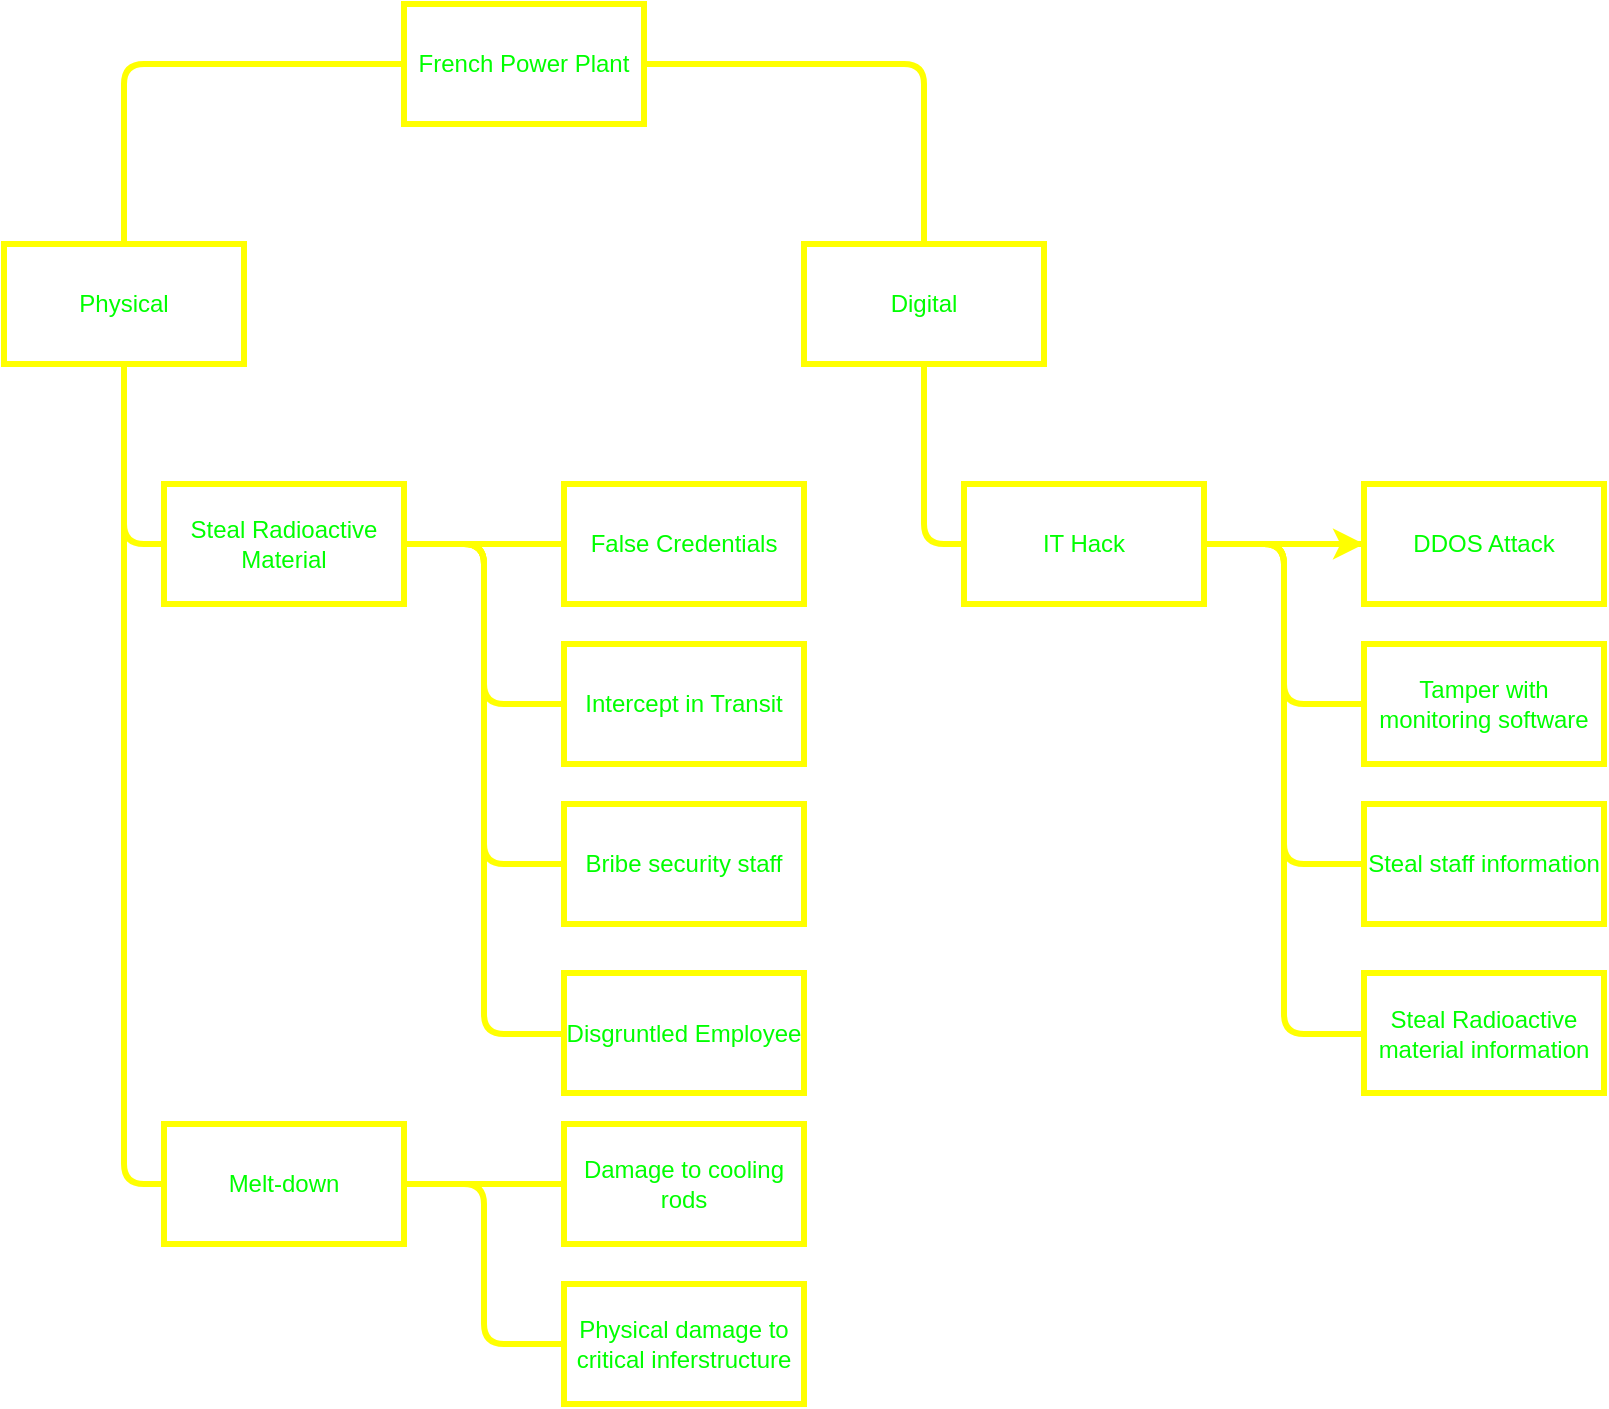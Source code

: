 <mxfile version="24.7.10">
  <diagram name="Page-1" id="K3Sokg0LMrF3r1ldrdL8">
    <mxGraphModel dx="1434" dy="772" grid="1" gridSize="10" guides="1" tooltips="1" connect="1" arrows="1" fold="1" page="1" pageScale="1" pageWidth="827" pageHeight="1169" math="0" shadow="0">
      <root>
        <mxCell id="0" />
        <mxCell id="1" parent="0" />
        <mxCell id="11R6kJDu9oam1e1UtQUR-36" value="" style="edgeStyle=orthogonalEdgeStyle;rounded=1;orthogonalLoop=1;jettySize=auto;html=1;endArrow=none;endFill=0;curved=0;strokeColor=#ffff00;fontColor=#00FF00;fillColor=#fff2cc;strokeWidth=3;" parent="1" source="11R6kJDu9oam1e1UtQUR-34" target="11R6kJDu9oam1e1UtQUR-35" edge="1">
          <mxGeometry relative="1" as="geometry" />
        </mxCell>
        <mxCell id="11R6kJDu9oam1e1UtQUR-38" value="" style="edgeStyle=orthogonalEdgeStyle;rounded=1;orthogonalLoop=1;jettySize=auto;html=1;endArrow=none;endFill=0;curved=0;strokeColor=#ffff00;fontColor=#00FF00;fillColor=#fff2cc;strokeWidth=3;" parent="1" source="11R6kJDu9oam1e1UtQUR-34" target="11R6kJDu9oam1e1UtQUR-37" edge="1">
          <mxGeometry relative="1" as="geometry" />
        </mxCell>
        <mxCell id="11R6kJDu9oam1e1UtQUR-34" value="French Power Plant" style="rounded=0;whiteSpace=wrap;html=1;fillColor=none;strokeColor=#ffff00;fontColor=#00FF00;strokeWidth=3;" parent="1" vertex="1">
          <mxGeometry x="320" y="40" width="120" height="60" as="geometry" />
        </mxCell>
        <mxCell id="11R6kJDu9oam1e1UtQUR-42" value="" style="edgeStyle=orthogonalEdgeStyle;rounded=1;orthogonalLoop=1;jettySize=auto;html=1;exitX=0.5;exitY=1;exitDx=0;exitDy=0;entryX=0;entryY=0.5;entryDx=0;entryDy=0;endArrow=none;endFill=0;curved=0;strokeColor=#ffff00;fontColor=#00FF00;fillColor=#fff2cc;strokeWidth=3;" parent="1" source="11R6kJDu9oam1e1UtQUR-35" target="11R6kJDu9oam1e1UtQUR-41" edge="1">
          <mxGeometry relative="1" as="geometry" />
        </mxCell>
        <mxCell id="11R6kJDu9oam1e1UtQUR-53" value="" style="edgeStyle=orthogonalEdgeStyle;rounded=1;orthogonalLoop=1;jettySize=auto;html=1;entryX=0;entryY=0.5;entryDx=0;entryDy=0;endArrow=none;endFill=0;curved=0;strokeColor=#ffff00;fontColor=#00FF00;fillColor=#fff2cc;strokeWidth=3;" parent="1" source="11R6kJDu9oam1e1UtQUR-35" target="11R6kJDu9oam1e1UtQUR-52" edge="1">
          <mxGeometry relative="1" as="geometry" />
        </mxCell>
        <mxCell id="11R6kJDu9oam1e1UtQUR-35" value="Physical" style="rounded=0;whiteSpace=wrap;html=1;fillColor=none;strokeColor=#ffff00;fontColor=#00FF00;strokeWidth=3;" parent="1" vertex="1">
          <mxGeometry x="120" y="160" width="120" height="60" as="geometry" />
        </mxCell>
        <mxCell id="11R6kJDu9oam1e1UtQUR-61" value="" style="edgeStyle=orthogonalEdgeStyle;rounded=1;orthogonalLoop=1;jettySize=auto;html=1;entryX=0;entryY=0.5;entryDx=0;entryDy=0;endArrow=none;endFill=0;curved=0;strokeColor=#ffff00;fontColor=#00FF00;fillColor=#fff2cc;strokeWidth=3;" parent="1" source="11R6kJDu9oam1e1UtQUR-37" target="11R6kJDu9oam1e1UtQUR-60" edge="1">
          <mxGeometry relative="1" as="geometry" />
        </mxCell>
        <mxCell id="11R6kJDu9oam1e1UtQUR-37" value="Digital" style="rounded=0;whiteSpace=wrap;html=1;fillColor=none;strokeColor=#ffff00;fontColor=#00FF00;strokeWidth=3;" parent="1" vertex="1">
          <mxGeometry x="520" y="160" width="120" height="60" as="geometry" />
        </mxCell>
        <mxCell id="11R6kJDu9oam1e1UtQUR-44" value="" style="edgeStyle=orthogonalEdgeStyle;rounded=1;orthogonalLoop=1;jettySize=auto;html=1;endArrow=none;endFill=0;curved=0;strokeColor=#ffff00;fontColor=#00FF00;fillColor=#fff2cc;strokeWidth=3;" parent="1" source="11R6kJDu9oam1e1UtQUR-41" target="11R6kJDu9oam1e1UtQUR-43" edge="1">
          <mxGeometry relative="1" as="geometry" />
        </mxCell>
        <mxCell id="11R6kJDu9oam1e1UtQUR-46" value="" style="edgeStyle=orthogonalEdgeStyle;rounded=1;orthogonalLoop=1;jettySize=auto;html=1;endArrow=none;endFill=0;curved=0;strokeColor=#ffff00;fontColor=#00FF00;fillColor=#fff2cc;strokeWidth=3;" parent="1" source="11R6kJDu9oam1e1UtQUR-41" target="11R6kJDu9oam1e1UtQUR-45" edge="1">
          <mxGeometry relative="1" as="geometry">
            <Array as="points">
              <mxPoint x="360" y="310" />
              <mxPoint x="360" y="390" />
            </Array>
          </mxGeometry>
        </mxCell>
        <mxCell id="11R6kJDu9oam1e1UtQUR-48" value="" style="edgeStyle=orthogonalEdgeStyle;rounded=1;orthogonalLoop=1;jettySize=auto;html=1;endArrow=none;endFill=0;curved=0;strokeColor=#ffff00;fontColor=#00FF00;fillColor=#fff2cc;strokeWidth=3;" parent="1" source="11R6kJDu9oam1e1UtQUR-41" target="11R6kJDu9oam1e1UtQUR-47" edge="1">
          <mxGeometry relative="1" as="geometry">
            <Array as="points">
              <mxPoint x="360" y="310" />
              <mxPoint x="360" y="470" />
            </Array>
          </mxGeometry>
        </mxCell>
        <mxCell id="11R6kJDu9oam1e1UtQUR-50" value="" style="edgeStyle=orthogonalEdgeStyle;rounded=1;orthogonalLoop=1;jettySize=auto;html=1;endArrow=none;endFill=0;curved=0;strokeColor=#ffff00;fontColor=#00FF00;fillColor=#fff2cc;strokeWidth=3;" parent="1" source="11R6kJDu9oam1e1UtQUR-41" target="11R6kJDu9oam1e1UtQUR-49" edge="1">
          <mxGeometry relative="1" as="geometry">
            <Array as="points">
              <mxPoint x="360" y="310" />
              <mxPoint x="360" y="555" />
            </Array>
          </mxGeometry>
        </mxCell>
        <mxCell id="11R6kJDu9oam1e1UtQUR-41" value="Steal Radioactive Material" style="rounded=0;whiteSpace=wrap;html=1;fillColor=none;strokeColor=#ffff00;fontColor=#00FF00;strokeWidth=3;" parent="1" vertex="1">
          <mxGeometry x="200" y="280" width="120" height="60" as="geometry" />
        </mxCell>
        <mxCell id="11R6kJDu9oam1e1UtQUR-43" value="False Credentials" style="rounded=0;whiteSpace=wrap;html=1;fillColor=none;strokeColor=#ffff00;fontColor=#00FF00;strokeWidth=3;" parent="1" vertex="1">
          <mxGeometry x="400" y="280" width="120" height="60" as="geometry" />
        </mxCell>
        <mxCell id="11R6kJDu9oam1e1UtQUR-45" value="Intercept in Transit" style="rounded=0;whiteSpace=wrap;html=1;fillColor=none;strokeColor=#ffff00;fontColor=#00FF00;strokeWidth=3;" parent="1" vertex="1">
          <mxGeometry x="400" y="360" width="120" height="60" as="geometry" />
        </mxCell>
        <mxCell id="11R6kJDu9oam1e1UtQUR-47" value="Bribe security staff" style="rounded=0;whiteSpace=wrap;html=1;fillColor=none;strokeColor=#ffff00;fontColor=#00FF00;strokeWidth=3;" parent="1" vertex="1">
          <mxGeometry x="400" y="440" width="120" height="60" as="geometry" />
        </mxCell>
        <mxCell id="11R6kJDu9oam1e1UtQUR-49" value="Disgruntled Employee" style="rounded=0;whiteSpace=wrap;html=1;fillColor=none;strokeColor=#ffff00;fontColor=#00FF00;strokeWidth=3;" parent="1" vertex="1">
          <mxGeometry x="400" y="524.5" width="120" height="60" as="geometry" />
        </mxCell>
        <mxCell id="11R6kJDu9oam1e1UtQUR-55" value="" style="edgeStyle=orthogonalEdgeStyle;rounded=1;orthogonalLoop=1;jettySize=auto;html=1;endArrow=none;endFill=0;curved=0;strokeColor=#ffff00;fontColor=#00FF00;fillColor=#fff2cc;strokeWidth=3;" parent="1" source="11R6kJDu9oam1e1UtQUR-52" target="11R6kJDu9oam1e1UtQUR-54" edge="1">
          <mxGeometry relative="1" as="geometry" />
        </mxCell>
        <mxCell id="11R6kJDu9oam1e1UtQUR-57" value="" style="edgeStyle=orthogonalEdgeStyle;rounded=1;orthogonalLoop=1;jettySize=auto;html=1;endArrow=none;endFill=0;curved=0;strokeColor=#ffff00;fontColor=#00FF00;fillColor=#fff2cc;strokeWidth=3;" parent="1" source="11R6kJDu9oam1e1UtQUR-52" target="11R6kJDu9oam1e1UtQUR-56" edge="1">
          <mxGeometry relative="1" as="geometry">
            <Array as="points">
              <mxPoint x="360" y="630" />
              <mxPoint x="360" y="710" />
            </Array>
          </mxGeometry>
        </mxCell>
        <mxCell id="11R6kJDu9oam1e1UtQUR-52" value="Melt-down" style="rounded=0;whiteSpace=wrap;html=1;fillColor=none;strokeColor=#ffff00;fontColor=#00FF00;strokeWidth=3;" parent="1" vertex="1">
          <mxGeometry x="200" y="600" width="120" height="60" as="geometry" />
        </mxCell>
        <mxCell id="11R6kJDu9oam1e1UtQUR-54" value="Damage to cooling rods" style="rounded=0;whiteSpace=wrap;html=1;fillColor=none;strokeColor=#ffff00;fontColor=#00FF00;strokeWidth=3;" parent="1" vertex="1">
          <mxGeometry x="400" y="600" width="120" height="60" as="geometry" />
        </mxCell>
        <mxCell id="11R6kJDu9oam1e1UtQUR-56" value="Physical damage to critical inferstructure" style="rounded=0;whiteSpace=wrap;html=1;fillColor=none;strokeColor=#ffff00;fontColor=#00FF00;strokeWidth=3;" parent="1" vertex="1">
          <mxGeometry x="400" y="680" width="120" height="60" as="geometry" />
        </mxCell>
        <mxCell id="11R6kJDu9oam1e1UtQUR-63" value="" style="edgeStyle=orthogonalEdgeStyle;rounded=0;orthogonalLoop=1;jettySize=auto;html=1;fontColor=#00FF00;fillColor=#fff2cc;strokeColor=#ffff00;strokeWidth=3;" parent="1" source="11R6kJDu9oam1e1UtQUR-60" target="11R6kJDu9oam1e1UtQUR-62" edge="1">
          <mxGeometry relative="1" as="geometry" />
        </mxCell>
        <mxCell id="11R6kJDu9oam1e1UtQUR-64" value="" style="edgeStyle=orthogonalEdgeStyle;rounded=1;orthogonalLoop=1;jettySize=auto;html=1;endArrow=none;endFill=0;curved=0;strokeColor=#ffff00;fontColor=#00FF00;fillColor=#fff2cc;strokeWidth=3;" parent="1" source="11R6kJDu9oam1e1UtQUR-60" target="11R6kJDu9oam1e1UtQUR-62" edge="1">
          <mxGeometry relative="1" as="geometry" />
        </mxCell>
        <mxCell id="11R6kJDu9oam1e1UtQUR-66" value="" style="edgeStyle=orthogonalEdgeStyle;rounded=1;orthogonalLoop=1;jettySize=auto;html=1;endArrow=none;endFill=0;curved=0;strokeColor=#ffff00;fontColor=#00FF00;fillColor=#fff2cc;strokeWidth=3;" parent="1" source="11R6kJDu9oam1e1UtQUR-60" target="11R6kJDu9oam1e1UtQUR-65" edge="1">
          <mxGeometry relative="1" as="geometry">
            <Array as="points">
              <mxPoint x="760" y="310" />
              <mxPoint x="760" y="390" />
            </Array>
          </mxGeometry>
        </mxCell>
        <mxCell id="11R6kJDu9oam1e1UtQUR-69" value="" style="edgeStyle=orthogonalEdgeStyle;rounded=1;orthogonalLoop=1;jettySize=auto;html=1;endArrow=none;endFill=0;curved=0;strokeColor=#ffff00;fontColor=#00FF00;fillColor=#fff2cc;strokeWidth=3;" parent="1" source="11R6kJDu9oam1e1UtQUR-60" target="11R6kJDu9oam1e1UtQUR-68" edge="1">
          <mxGeometry relative="1" as="geometry">
            <Array as="points">
              <mxPoint x="760" y="310" />
              <mxPoint x="760" y="470" />
            </Array>
          </mxGeometry>
        </mxCell>
        <mxCell id="11R6kJDu9oam1e1UtQUR-71" value="" style="edgeStyle=orthogonalEdgeStyle;rounded=1;orthogonalLoop=1;jettySize=auto;html=1;endArrow=none;endFill=0;curved=0;strokeColor=#ffff00;fontColor=#00FF00;fillColor=#fff2cc;strokeWidth=3;" parent="1" source="11R6kJDu9oam1e1UtQUR-60" target="11R6kJDu9oam1e1UtQUR-70" edge="1">
          <mxGeometry relative="1" as="geometry">
            <Array as="points">
              <mxPoint x="760" y="310" />
              <mxPoint x="760" y="555" />
            </Array>
          </mxGeometry>
        </mxCell>
        <mxCell id="11R6kJDu9oam1e1UtQUR-60" value="IT Hack" style="rounded=0;whiteSpace=wrap;html=1;fillColor=none;strokeColor=#ffff00;fontColor=#00FF00;strokeWidth=3;" parent="1" vertex="1">
          <mxGeometry x="600" y="280" width="120" height="60" as="geometry" />
        </mxCell>
        <mxCell id="11R6kJDu9oam1e1UtQUR-62" value="DDOS Attack" style="rounded=0;whiteSpace=wrap;html=1;fillColor=none;strokeColor=#ffff00;fontColor=#00FF00;strokeWidth=3;" parent="1" vertex="1">
          <mxGeometry x="800" y="280" width="120" height="60" as="geometry" />
        </mxCell>
        <mxCell id="11R6kJDu9oam1e1UtQUR-65" value="Tamper with monitoring software" style="rounded=0;whiteSpace=wrap;html=1;fillColor=none;strokeColor=#ffff00;fontColor=#00FF00;strokeWidth=3;" parent="1" vertex="1">
          <mxGeometry x="800" y="360" width="120" height="60" as="geometry" />
        </mxCell>
        <mxCell id="11R6kJDu9oam1e1UtQUR-68" value="Steal staff information" style="rounded=0;whiteSpace=wrap;html=1;fillColor=none;strokeColor=#ffff00;fontColor=#00FF00;strokeWidth=3;" parent="1" vertex="1">
          <mxGeometry x="800" y="440" width="120" height="60" as="geometry" />
        </mxCell>
        <mxCell id="11R6kJDu9oam1e1UtQUR-70" value="Steal Radioactive material information" style="rounded=0;whiteSpace=wrap;html=1;fillColor=none;strokeColor=#ffff00;fontColor=#00FF00;strokeWidth=3;" parent="1" vertex="1">
          <mxGeometry x="800" y="524.5" width="120" height="60" as="geometry" />
        </mxCell>
      </root>
    </mxGraphModel>
  </diagram>
</mxfile>
